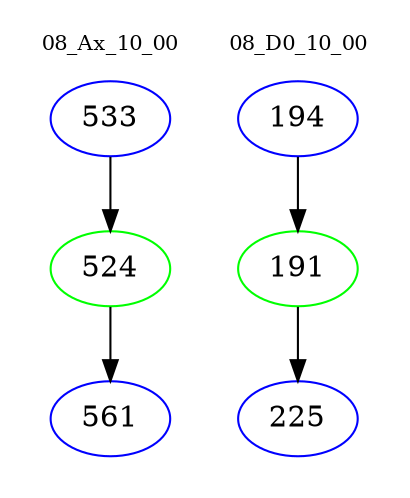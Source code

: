 digraph{
subgraph cluster_0 {
color = white
label = "08_Ax_10_00";
fontsize=10;
T0_533 [label="533", color="blue"]
T0_533 -> T0_524 [color="black"]
T0_524 [label="524", color="green"]
T0_524 -> T0_561 [color="black"]
T0_561 [label="561", color="blue"]
}
subgraph cluster_1 {
color = white
label = "08_D0_10_00";
fontsize=10;
T1_194 [label="194", color="blue"]
T1_194 -> T1_191 [color="black"]
T1_191 [label="191", color="green"]
T1_191 -> T1_225 [color="black"]
T1_225 [label="225", color="blue"]
}
}
